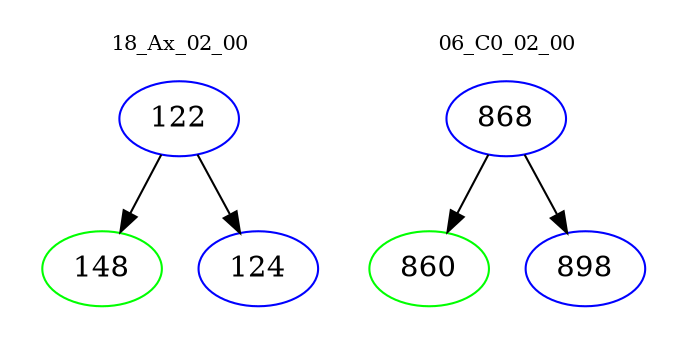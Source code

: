 digraph{
subgraph cluster_0 {
color = white
label = "18_Ax_02_00";
fontsize=10;
T0_122 [label="122", color="blue"]
T0_122 -> T0_148 [color="black"]
T0_148 [label="148", color="green"]
T0_122 -> T0_124 [color="black"]
T0_124 [label="124", color="blue"]
}
subgraph cluster_1 {
color = white
label = "06_C0_02_00";
fontsize=10;
T1_868 [label="868", color="blue"]
T1_868 -> T1_860 [color="black"]
T1_860 [label="860", color="green"]
T1_868 -> T1_898 [color="black"]
T1_898 [label="898", color="blue"]
}
}
